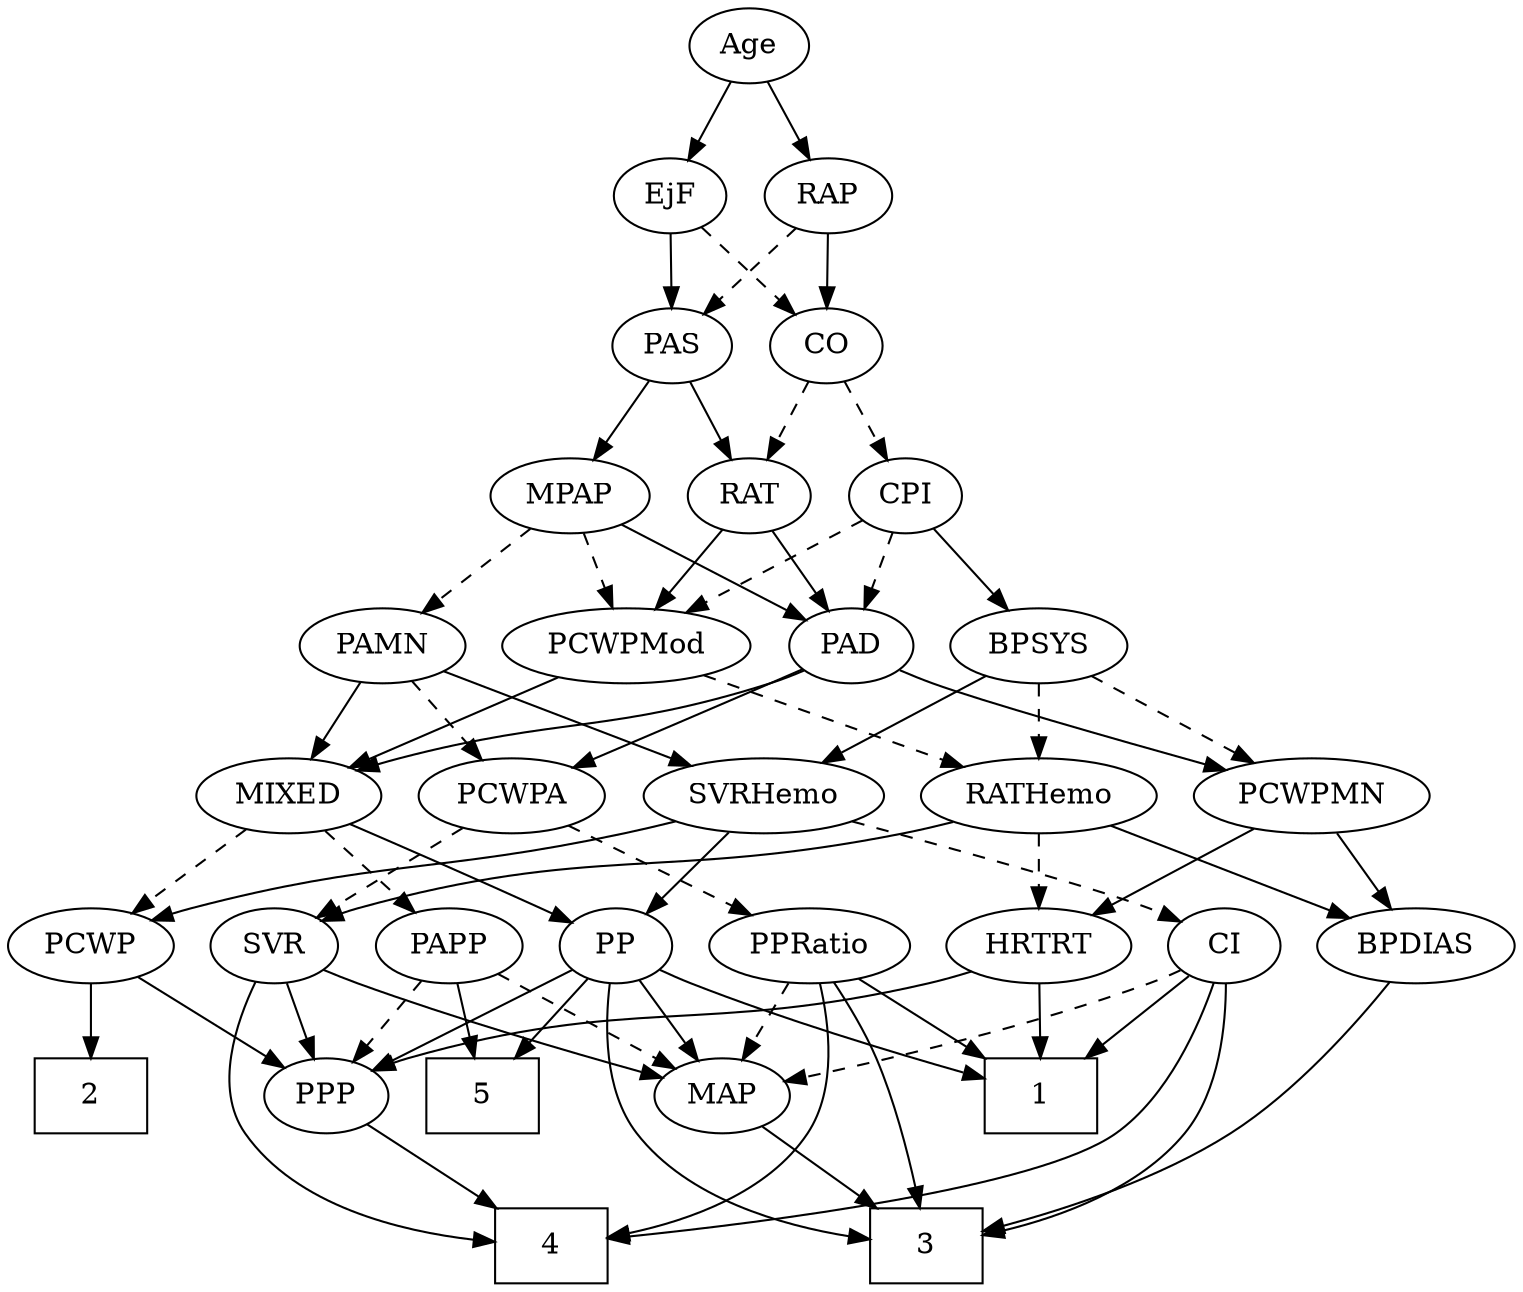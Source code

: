 strict digraph {
	graph [bb="0,0,674.25,612"];
	node [label="\N"];
	1	[height=0.5,
		pos="475,90",
		shape=box,
		width=0.75];
	2	[height=0.5,
		pos="27,90",
		shape=box,
		width=0.75];
	3	[height=0.5,
		pos="420,18",
		shape=box,
		width=0.75];
	4	[height=0.5,
		pos="287,18",
		shape=box,
		width=0.75];
	5	[height=0.5,
		pos="99,90",
		shape=box,
		width=0.75];
	Age	[height=0.5,
		pos="324,594",
		width=0.75];
	EjF	[height=0.5,
		pos="361,522",
		width=0.75];
	Age -> EjF	[pos="e,352.46,539.15 332.58,576.76 337.06,568.28 342.65,557.71 347.68,548.2",
		style=solid];
	RAP	[height=0.5,
		pos="288,522",
		width=0.77632];
	Age -> RAP	[pos="e,296.55,539.63 315.65,576.76 311.35,568.4 306.01,558.02 301.17,548.61",
		style=solid];
	CO	[height=0.5,
		pos="360,450",
		width=0.75];
	EjF -> CO	[pos="e,360.24,468.1 360.75,503.7 360.64,495.98 360.51,486.71 360.39,478.11",
		style=dashed];
	PAS	[height=0.5,
		pos="288,450",
		width=0.75];
	EjF -> PAS	[pos="e,302.75,465.14 346.23,506.83 335.84,496.87 321.76,483.37 310.04,472.14",
		style=solid];
	RAP -> CO	[pos="e,345.1,465.49 302.92,506.5 312.96,496.73 326.38,483.69 337.68,472.7",
		style=solid];
	RAP -> PAS	[pos="e,288,468.1 288,503.7 288,495.98 288,486.71 288,478.11",
		style=dashed];
	MIXED	[height=0.5,
		pos="127,234",
		width=1.1193];
	PP	[height=0.5,
		pos="204,162",
		width=0.75];
	MIXED -> PP	[pos="e,188.53,177.07 144.09,217.46 154.89,207.65 168.98,194.83 180.79,184.1",
		style=solid];
	PCWP	[height=0.5,
		pos="42,162",
		width=0.97491];
	MIXED -> PCWP	[pos="e,59.825,177.68 108.56,217.81 96.588,207.95 80.824,194.97 67.642,184.12",
		style=dashed];
	PAPP	[height=0.5,
		pos="127,162",
		width=0.88464];
	MIXED -> PAPP	[pos="e,127,180.1 127,215.7 127,207.98 127,198.71 127,190.11",
		style=dashed];
	MPAP	[height=0.5,
		pos="244,378",
		width=0.97491];
	PAD	[height=0.5,
		pos="370,306",
		width=0.79437];
	MPAP -> PAD	[pos="e,349.13,318.6 267.11,364.16 287.72,352.71 317.99,335.89 340.37,323.46",
		style=solid];
	PAMN	[height=0.5,
		pos="165,306",
		width=1.011];
	MPAP -> PAMN	[pos="e,182,322.07 227.25,362.15 216.32,352.48 201.88,339.68 189.66,328.85",
		style=dashed];
	PCWPMod	[height=0.5,
		pos="271,306",
		width=1.4443];
	MPAP -> PCWPMod	[pos="e,264.34,324.28 250.54,360.05 253.57,352.18 257.26,342.62 260.67,333.79",
		style=dashed];
	BPSYS	[height=0.5,
		pos="454,306",
		width=1.0471];
	RATHemo	[height=0.5,
		pos="454,234",
		width=1.3721];
	BPSYS -> RATHemo	[pos="e,454,252.1 454,287.7 454,279.98 454,270.71 454,262.11",
		style=dashed];
	PCWPMN	[height=0.5,
		pos="571,234",
		width=1.3902];
	BPSYS -> PCWPMN	[pos="e,546.08,249.91 476.56,291.5 493.83,281.17 517.94,266.75 537.47,255.06",
		style=dashed];
	SVRHemo	[height=0.5,
		pos="235,234",
		width=1.3902];
	BPSYS -> SVRHemo	[pos="e,272.66,245.87 425.38,294.14 419.64,292.04 413.65,289.91 408,288 365.88,273.78 317.45,259.08 282.57,248.78",
		style=solid];
	PAD -> MIXED	[pos="e,157.16,246.03 347.78,294.2 342.67,291.96 337.21,289.75 332,288 264.54,265.36 244.38,271.69 176,252 173.02,251.14 169.96,250.21 \
166.89,249.24",
		style=solid];
	PCWPA	[height=0.5,
		pos="345,234",
		width=1.1555];
	PAD -> PCWPA	[pos="e,351.17,252.28 363.95,288.05 361.13,280.18 357.72,270.62 354.57,261.79",
		style=solid];
	PAD -> PCWPMN	[pos="e,533.1,245.86 392.12,294.32 396.98,292.12 402.13,289.9 407,288 445.53,272.98 490.26,258.73 523.26,248.8",
		style=solid];
	CPI	[height=0.5,
		pos="396,378",
		width=0.75];
	CO -> CPI	[pos="e,387.7,395.15 368.35,432.76 372.71,424.28 378.15,413.71 383.04,404.2",
		style=dashed];
	RAT	[height=0.5,
		pos="324,378",
		width=0.75827];
	CO -> RAT	[pos="e,332.3,395.15 351.65,432.76 347.29,424.28 341.85,413.71 336.96,404.2",
		style=dashed];
	PAS -> MPAP	[pos="e,254.25,395.31 278.02,433.12 272.58,424.47 265.73,413.58 259.61,403.83",
		style=solid];
	PAS -> RAT	[pos="e,315.7,395.15 296.35,432.76 300.71,424.28 306.15,413.71 311.04,404.2",
		style=solid];
	PAMN -> MIXED	[pos="e,136.2,251.96 155.99,288.41 151.52,280.16 146,270.01 140.99,260.78",
		style=solid];
	PAMN -> PCWPA	[pos="e,315.14,246.61 192.73,294.22 222.89,282.49 271.34,263.64 305.48,250.37",
		style=dashed];
	PAMN -> SVRHemo	[pos="e,218.53,251.47 180.54,289.46 189.61,280.39 201.25,268.75 211.43,258.57",
		style=solid];
	SVR	[height=0.5,
		pos="277,162",
		width=0.77632];
	RATHemo -> SVR	[pos="e,298.8,173.32 420.08,220.9 391.57,210.55 349.84,195 314,180 312.14,179.22 310.24,178.41 308.32,177.57",
		style=solid];
	BPDIAS	[height=0.5,
		pos="632,162",
		width=1.1735];
	RATHemo -> BPDIAS	[pos="e,602.08,174.77 486.23,220.32 516.11,208.58 560.62,191.07 592.59,178.5",
		style=solid];
	HRTRT	[height=0.5,
		pos="460,162",
		width=1.1013];
	RATHemo -> HRTRT	[pos="e,458.53,180.1 455.48,215.7 456.14,207.98 456.94,198.71 457.68,190.11",
		style=dashed];
	CPI -> BPSYS	[pos="e,440.63,323.13 408.59,361.81 416.05,352.8 425.68,341.18 434.15,330.95",
		style=solid];
	CPI -> PAD	[pos="e,376.3,323.96 389.84,360.41 386.84,352.34 383.16,342.43 379.79,333.35",
		style=dashed];
	CPI -> PCWPMod	[pos="e,297.12,321.63 375.92,365.75 357.11,355.22 328.61,339.26 306.06,326.63",
		style=dashed];
	RAT -> PAD	[pos="e,359.6,322.82 334.44,361.12 340.2,352.34 347.48,341.26 353.96,331.42",
		style=solid];
	RAT -> PCWPMod	[pos="e,283.84,323.96 312.24,361.46 305.73,352.87 297.48,341.97 290.07,332.19",
		style=solid];
	SVR -> 4	[pos="e,285.67,36.183 278.11,143.94 279.28,126.02 281.21,97.024 283,72 283.59,63.68 284.27,54.628 284.89,46.398",
		style=solid];
	MAP	[height=0.5,
		pos="323,90",
		width=0.84854];
	SVR -> MAP	[pos="e,312.28,107.31 287.44,145.12 293.12,136.47 300.28,125.58 306.68,115.83",
		style=solid];
	PPP	[height=0.5,
		pos="171,90",
		width=0.75];
	SVR -> PPP	[pos="e,189.43,103.17 258.05,148.49 241.29,137.42 216.65,121.15 197.86,108.74",
		style=solid];
	PCWPMod -> MIXED	[pos="e,153.32,247.79 242.21,291 219.21,279.82 186.88,264.11 162.32,252.17",
		style=solid];
	PCWPMod -> RATHemo	[pos="e,421.26,247.52 304.57,292.16 334.68,280.64 379.01,263.69 411.57,251.23",
		style=dashed];
	PCWPA -> SVR	[pos="e,291.44,177.86 329.57,217.12 320.36,207.64 308.53,195.46 298.43,185.06",
		style=dashed];
	PPRatio	[height=0.5,
		pos="363,162",
		width=1.1013];
	PCWPA -> PPRatio	[pos="e,358.56,180.28 349.36,216.05 351.36,208.26 353.79,198.82 356.04,190.08",
		style=dashed];
	PCWPMN -> BPDIAS	[pos="e,617.65,179.47 585.46,216.41 593.05,207.69 602.51,196.85 610.9,187.21",
		style=solid];
	PCWPMN -> HRTRT	[pos="e,482.26,177.04 547.19,217.98 530.81,207.65 508.88,193.83 491.12,182.63",
		style=solid];
	SVRHemo -> PP	[pos="e,211.44,179.79 227.5,216.05 223.92,207.97 219.55,198.12 215.56,189.11",
		style=solid];
	SVRHemo -> PCWP	[pos="e,68.949,173.54 200.28,220.95 170.02,210.37 125,194.47 86,180 83.495,179.07 80.914,178.1 78.317,177.12",
		style=solid];
	CI	[height=0.5,
		pos="545,162",
		width=0.75];
	SVRHemo -> CI	[pos="e,524.45,173.89 271.65,221.73 279.01,219.67 286.72,217.65 294,216 388.48,194.55 416.54,208.96 509,180 510.93,179.4 512.89,178.71 \
514.84,177.96",
		style=dashed];
	BPDIAS -> 3	[pos="e,447.23,24.494 622.75,144.29 611,124.49 588.99,91.709 562,72 530.31,48.854 487.35,34.689 457,26.896",
		style=solid];
	MAP -> 3	[pos="e,396.19,36.18 341.7,75.503 354.8,66.05 372.64,53.181 387.97,42.111",
		style=solid];
	PP -> 1	[pos="e,447.68,95.158 224.62,150.32 229.57,148.02 234.9,145.75 240,144 308.02,120.59 390.71,104.71 437.66,96.813",
		style=solid];
	PP -> 3	[pos="e,392.95,25.372 214.51,145.09 228.18,125.48 253.81,92.27 283,72 313.73,50.66 354.23,36.373 383.21,28.064",
		style=solid];
	PP -> 5	[pos="e,124.71,108.14 185.23,148.49 170.86,138.91 150.65,125.43 133.41,113.94",
		style=solid];
	PP -> MAP	[pos="e,302.12,103.28 223.65,149.44 242.6,138.3 271.52,121.28 293.28,108.48",
		style=solid];
	PP -> PPP	[pos="e,178.76,107.47 196.18,144.41 192.28,136.13 187.46,125.92 183.1,116.66",
		style=solid];
	PPP -> 4	[pos="e,259.69,35.478 190.42,77.284 206.93,67.316 231.09,52.737 251.12,40.655",
		style=solid];
	PPRatio -> 1	[pos="e,447.9,107.94 385.4,147 400.73,137.42 421.39,124.51 439.01,113.5",
		style=solid];
	PPRatio -> 3	[pos="e,416.92,36.232 375.03,144.51 381.96,134.39 390.38,120.92 396,108 404.69,88.003 410.93,64.079 414.87,46.074",
		style=solid];
	PPRatio -> 4	[pos="e,314.01,29.857 367.47,143.83 371.38,125.04 374.79,94.603 363,72 354.5,55.702 338.44,43.393 323.27,34.76",
		style=solid];
	PPRatio -> MAP	[pos="e,332.41,107.47 353.52,144.41 348.74,136.04 342.83,125.71 337.5,116.37",
		style=dashed];
	PCWP -> 2	[pos="e,30.702,108.28 38.369,144.05 36.699,136.26 34.676,126.82 32.803,118.08",
		style=solid];
	PCWP -> PPP	[pos="e,150.78,101.97 65.361,148.32 86.802,136.69 118.65,119.41 141.77,106.86",
		style=solid];
	CI -> 1	[pos="e,492.2,108.2 530.5,146.5 521.54,137.54 509.81,125.81 499.45,115.45",
		style=solid];
	CI -> 3	[pos="e,447.2,22.064 549.92,143.99 554.39,124.79 558.34,93.456 544,72 524.77,43.221 486.39,30.006 457.4,23.976",
		style=solid];
	CI -> 4	[pos="e,314.42,24.002 543.23,143.89 540.21,123.69 532.16,90.522 511,72 496.97,59.713 384.26,37.159 324.27,25.848",
		style=solid];
	CI -> MAP	[pos="e,350.87,97.429 523.93,150.35 519.09,148.1 513.92,145.85 509,144 458.86,125.16 399,109.23 360.99,99.885",
		style=dashed];
	PAPP -> 5	[pos="e,105.91,108.28 120.22,144.05 117.07,136.18 113.25,126.62 109.72,117.79",
		style=solid];
	PAPP -> MAP	[pos="e,296.77,99.406 151.61,150.5 156.99,148.29 162.67,146.02 168,144 208.45,128.72 255.53,112.89 287.09,102.56",
		style=dashed];
	PAPP -> PPP	[pos="e,160.85,107.15 137.21,144.76 142.59,136.19 149.32,125.49 155.35,115.9",
		style=dashed];
	HRTRT -> 1	[pos="e,471.3,108.28 463.63,144.05 465.3,136.26 467.32,126.82 469.2,118.08",
		style=solid];
	HRTRT -> PPP	[pos="e,196.94,95.611 430.48,149.9 424.41,147.8 418.04,145.73 412,144 340.2,123.48 254.44,106.33 207.02,97.476",
		style=solid];
}
